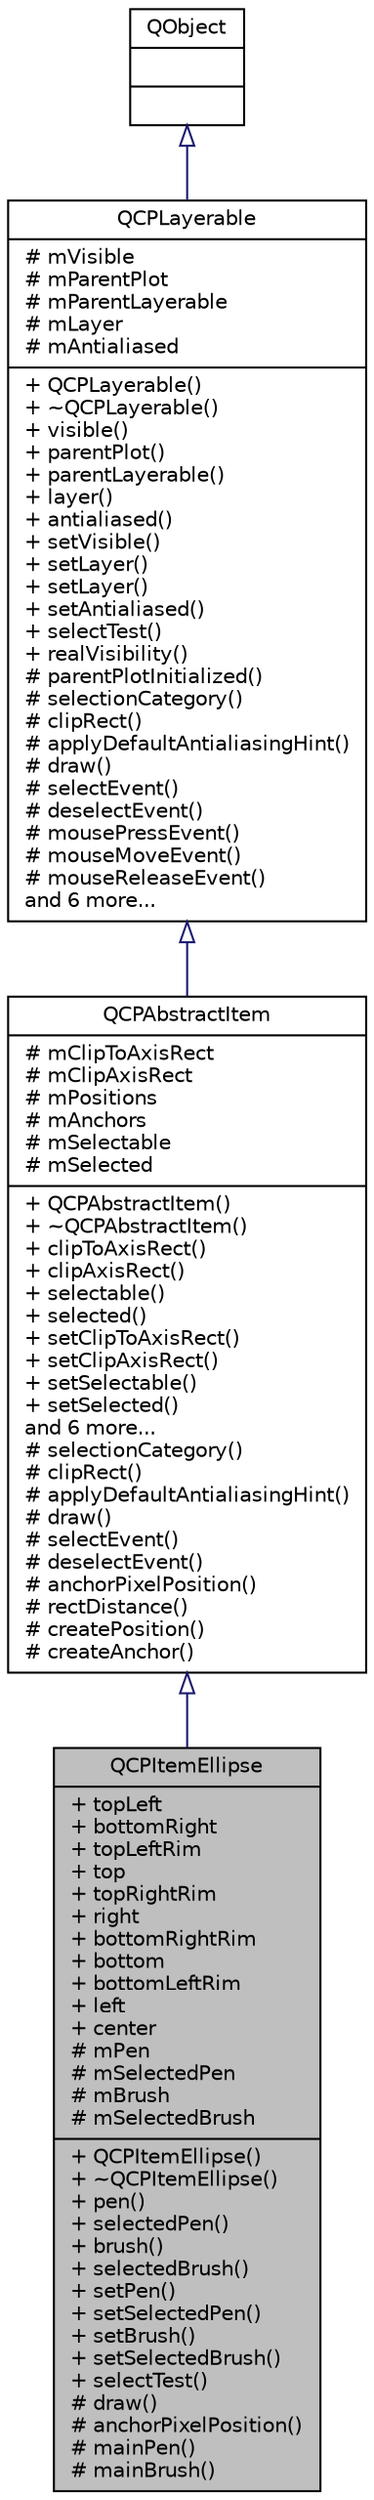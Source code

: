 digraph "QCPItemEllipse"
{
 // LATEX_PDF_SIZE
  edge [fontname="Helvetica",fontsize="10",labelfontname="Helvetica",labelfontsize="10"];
  node [fontname="Helvetica",fontsize="10",shape=record];
  Node1 [label="{QCPItemEllipse\n|+ topLeft\l+ bottomRight\l+ topLeftRim\l+ top\l+ topRightRim\l+ right\l+ bottomRightRim\l+ bottom\l+ bottomLeftRim\l+ left\l+ center\l# mPen\l# mSelectedPen\l# mBrush\l# mSelectedBrush\l|+ QCPItemEllipse()\l+ ~QCPItemEllipse()\l+ pen()\l+ selectedPen()\l+ brush()\l+ selectedBrush()\l+ setPen()\l+ setSelectedPen()\l+ setBrush()\l+ setSelectedBrush()\l+ selectTest()\l# draw()\l# anchorPixelPosition()\l# mainPen()\l# mainBrush()\l}",height=0.2,width=0.4,color="black", fillcolor="grey75", style="filled", fontcolor="black",tooltip="An ellipse."];
  Node2 -> Node1 [dir="back",color="midnightblue",fontsize="10",style="solid",arrowtail="onormal",fontname="Helvetica"];
  Node2 [label="{QCPAbstractItem\n|# mClipToAxisRect\l# mClipAxisRect\l# mPositions\l# mAnchors\l# mSelectable\l# mSelected\l|+ QCPAbstractItem()\l+ ~QCPAbstractItem()\l+ clipToAxisRect()\l+ clipAxisRect()\l+ selectable()\l+ selected()\l+ setClipToAxisRect()\l+ setClipAxisRect()\l+ setSelectable()\l+ setSelected()\land 6 more...\l# selectionCategory()\l# clipRect()\l# applyDefaultAntialiasingHint()\l# draw()\l# selectEvent()\l# deselectEvent()\l# anchorPixelPosition()\l# rectDistance()\l# createPosition()\l# createAnchor()\l}",height=0.2,width=0.4,color="black", fillcolor="white", style="filled",URL="$classQCPAbstractItem.html",tooltip="The abstract base class for all items in a plot."];
  Node3 -> Node2 [dir="back",color="midnightblue",fontsize="10",style="solid",arrowtail="onormal",fontname="Helvetica"];
  Node3 [label="{QCPLayerable\n|# mVisible\l# mParentPlot\l# mParentLayerable\l# mLayer\l# mAntialiased\l|+ QCPLayerable()\l+ ~QCPLayerable()\l+ visible()\l+ parentPlot()\l+ parentLayerable()\l+ layer()\l+ antialiased()\l+ setVisible()\l+ setLayer()\l+ setLayer()\l+ setAntialiased()\l+ selectTest()\l+ realVisibility()\l# parentPlotInitialized()\l# selectionCategory()\l# clipRect()\l# applyDefaultAntialiasingHint()\l# draw()\l# selectEvent()\l# deselectEvent()\l# mousePressEvent()\l# mouseMoveEvent()\l# mouseReleaseEvent()\land 6 more...\l}",height=0.2,width=0.4,color="black", fillcolor="white", style="filled",URL="$classQCPLayerable.html",tooltip="Base class for all drawable objects."];
  Node4 -> Node3 [dir="back",color="midnightblue",fontsize="10",style="solid",arrowtail="onormal",fontname="Helvetica"];
  Node4 [label="{QObject\n||}",height=0.2,width=0.4,color="black", fillcolor="white", style="filled",URL="$classQObject.html",tooltip=" "];
}
